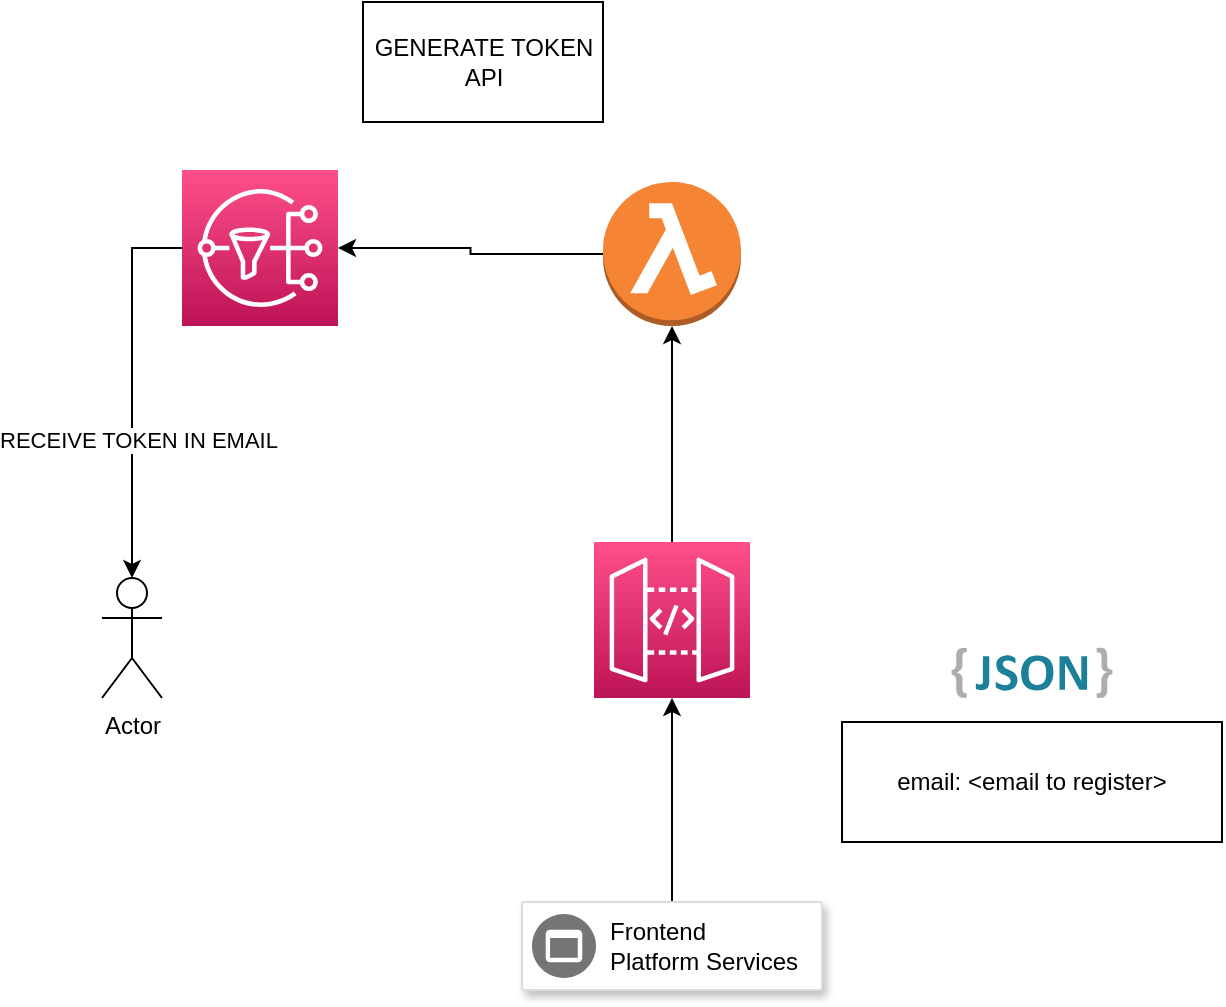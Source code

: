 <mxfile version="20.8.5" type="github">
  <diagram id="NULziXxtm9b-ApU2x30r" name="Page-1">
    <mxGraphModel dx="1434" dy="807" grid="1" gridSize="10" guides="1" tooltips="1" connect="1" arrows="1" fold="1" page="1" pageScale="1" pageWidth="850" pageHeight="1100" math="0" shadow="0">
      <root>
        <mxCell id="0" />
        <mxCell id="1" parent="0" />
        <mxCell id="VTYpfKR_HIFzY6jdeKgT-8" style="edgeStyle=orthogonalEdgeStyle;rounded=0;orthogonalLoop=1;jettySize=auto;html=1;" edge="1" parent="1" source="VTYpfKR_HIFzY6jdeKgT-4" target="VTYpfKR_HIFzY6jdeKgT-7">
          <mxGeometry relative="1" as="geometry" />
        </mxCell>
        <mxCell id="VTYpfKR_HIFzY6jdeKgT-4" value="" style="strokeColor=#dddddd;shadow=1;strokeWidth=1;rounded=1;absoluteArcSize=1;arcSize=2;" vertex="1" parent="1">
          <mxGeometry x="320" y="530" width="150" height="44" as="geometry" />
        </mxCell>
        <mxCell id="VTYpfKR_HIFzY6jdeKgT-5" value="Frontend&#xa;Platform Services" style="sketch=0;dashed=0;connectable=0;html=1;fillColor=#757575;strokeColor=none;shape=mxgraph.gcp2.frontend_platform_services;part=1;labelPosition=right;verticalLabelPosition=middle;align=left;verticalAlign=middle;spacingLeft=5;fontSize=12;" vertex="1" parent="VTYpfKR_HIFzY6jdeKgT-4">
          <mxGeometry y="0.5" width="32" height="32" relative="1" as="geometry">
            <mxPoint x="5" y="-16" as="offset" />
          </mxGeometry>
        </mxCell>
        <mxCell id="VTYpfKR_HIFzY6jdeKgT-10" style="edgeStyle=orthogonalEdgeStyle;rounded=0;orthogonalLoop=1;jettySize=auto;html=1;" edge="1" parent="1" source="VTYpfKR_HIFzY6jdeKgT-7" target="VTYpfKR_HIFzY6jdeKgT-9">
          <mxGeometry relative="1" as="geometry" />
        </mxCell>
        <mxCell id="VTYpfKR_HIFzY6jdeKgT-7" value="" style="sketch=0;points=[[0,0,0],[0.25,0,0],[0.5,0,0],[0.75,0,0],[1,0,0],[0,1,0],[0.25,1,0],[0.5,1,0],[0.75,1,0],[1,1,0],[0,0.25,0],[0,0.5,0],[0,0.75,0],[1,0.25,0],[1,0.5,0],[1,0.75,0]];outlineConnect=0;fontColor=#232F3E;gradientColor=#FF4F8B;gradientDirection=north;fillColor=#BC1356;strokeColor=#ffffff;dashed=0;verticalLabelPosition=bottom;verticalAlign=top;align=center;html=1;fontSize=12;fontStyle=0;aspect=fixed;shape=mxgraph.aws4.resourceIcon;resIcon=mxgraph.aws4.api_gateway;" vertex="1" parent="1">
          <mxGeometry x="356" y="350" width="78" height="78" as="geometry" />
        </mxCell>
        <mxCell id="VTYpfKR_HIFzY6jdeKgT-19" style="edgeStyle=orthogonalEdgeStyle;rounded=0;orthogonalLoop=1;jettySize=auto;html=1;" edge="1" parent="1" source="VTYpfKR_HIFzY6jdeKgT-9" target="VTYpfKR_HIFzY6jdeKgT-18">
          <mxGeometry relative="1" as="geometry" />
        </mxCell>
        <mxCell id="VTYpfKR_HIFzY6jdeKgT-9" value="" style="outlineConnect=0;dashed=0;verticalLabelPosition=bottom;verticalAlign=top;align=center;html=1;shape=mxgraph.aws3.lambda_function;fillColor=#F58534;gradientColor=none;" vertex="1" parent="1">
          <mxGeometry x="360.5" y="170" width="69" height="72" as="geometry" />
        </mxCell>
        <mxCell id="VTYpfKR_HIFzY6jdeKgT-13" value="Actor" style="shape=umlActor;verticalLabelPosition=bottom;verticalAlign=top;html=1;outlineConnect=0;" vertex="1" parent="1">
          <mxGeometry x="110" y="368" width="30" height="60" as="geometry" />
        </mxCell>
        <mxCell id="VTYpfKR_HIFzY6jdeKgT-17" value="GENERATE TOKEN API" style="rounded=0;whiteSpace=wrap;html=1;" vertex="1" parent="1">
          <mxGeometry x="240.5" y="80" width="120" height="60" as="geometry" />
        </mxCell>
        <mxCell id="VTYpfKR_HIFzY6jdeKgT-20" style="edgeStyle=orthogonalEdgeStyle;rounded=0;orthogonalLoop=1;jettySize=auto;html=1;" edge="1" parent="1" source="VTYpfKR_HIFzY6jdeKgT-18" target="VTYpfKR_HIFzY6jdeKgT-13">
          <mxGeometry relative="1" as="geometry" />
        </mxCell>
        <mxCell id="VTYpfKR_HIFzY6jdeKgT-21" value="RECEIVE TOKEN IN EMAIL" style="edgeLabel;html=1;align=center;verticalAlign=middle;resizable=0;points=[];" vertex="1" connectable="0" parent="VTYpfKR_HIFzY6jdeKgT-20">
          <mxGeometry x="0.274" y="3" relative="1" as="geometry">
            <mxPoint as="offset" />
          </mxGeometry>
        </mxCell>
        <mxCell id="VTYpfKR_HIFzY6jdeKgT-18" value="" style="sketch=0;points=[[0,0,0],[0.25,0,0],[0.5,0,0],[0.75,0,0],[1,0,0],[0,1,0],[0.25,1,0],[0.5,1,0],[0.75,1,0],[1,1,0],[0,0.25,0],[0,0.5,0],[0,0.75,0],[1,0.25,0],[1,0.5,0],[1,0.75,0]];outlineConnect=0;fontColor=#232F3E;gradientColor=#FF4F8B;gradientDirection=north;fillColor=#BC1356;strokeColor=#ffffff;dashed=0;verticalLabelPosition=bottom;verticalAlign=top;align=center;html=1;fontSize=12;fontStyle=0;aspect=fixed;shape=mxgraph.aws4.resourceIcon;resIcon=mxgraph.aws4.sns;" vertex="1" parent="1">
          <mxGeometry x="150" y="164" width="78" height="78" as="geometry" />
        </mxCell>
        <mxCell id="VTYpfKR_HIFzY6jdeKgT-23" value="" style="dashed=0;outlineConnect=0;html=1;align=center;labelPosition=center;verticalLabelPosition=bottom;verticalAlign=top;shape=mxgraph.weblogos.json_2" vertex="1" parent="1">
          <mxGeometry x="534.8" y="402.8" width="80.4" height="25.2" as="geometry" />
        </mxCell>
        <mxCell id="VTYpfKR_HIFzY6jdeKgT-24" value="email: &amp;lt;email to register&amp;gt;" style="rounded=0;whiteSpace=wrap;html=1;" vertex="1" parent="1">
          <mxGeometry x="480" y="440" width="190" height="60" as="geometry" />
        </mxCell>
      </root>
    </mxGraphModel>
  </diagram>
</mxfile>
